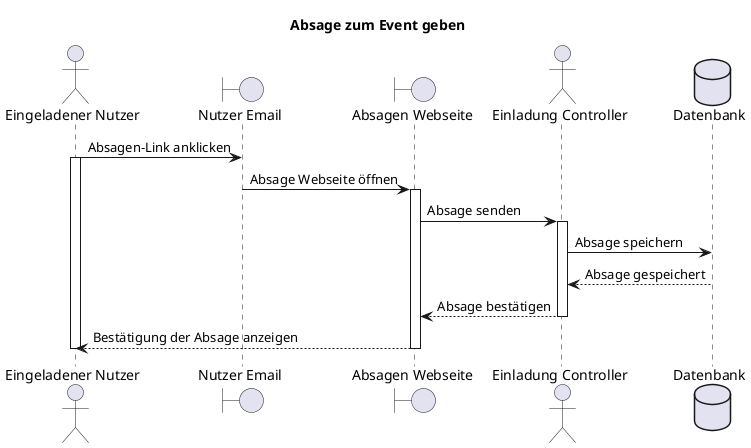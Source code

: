 @startuml F009_absageZumEventGeben_seq
title "Absage zum Event geben"

actor "Eingeladener Nutzer" as user
boundary "Nutzer Email" as userMail
boundary "Absagen Webseite" as declineMask
actor "Einladung Controller" as controller
database "Datenbank" as db

user -> userMail: Absagen-Link anklicken
activate user
userMail -> declineMask: Absage Webseite öffnen
activate declineMask
declineMask -> controller: Absage senden
activate controller
controller -> db: Absage speichern
controller <-- db: Absage gespeichert
declineMask <-- controller: Absage bestätigen
deactivate controller
user <-- declineMask: Bestätigung der Absage anzeigen
deactivate declineMask
deactivate user
@enduml